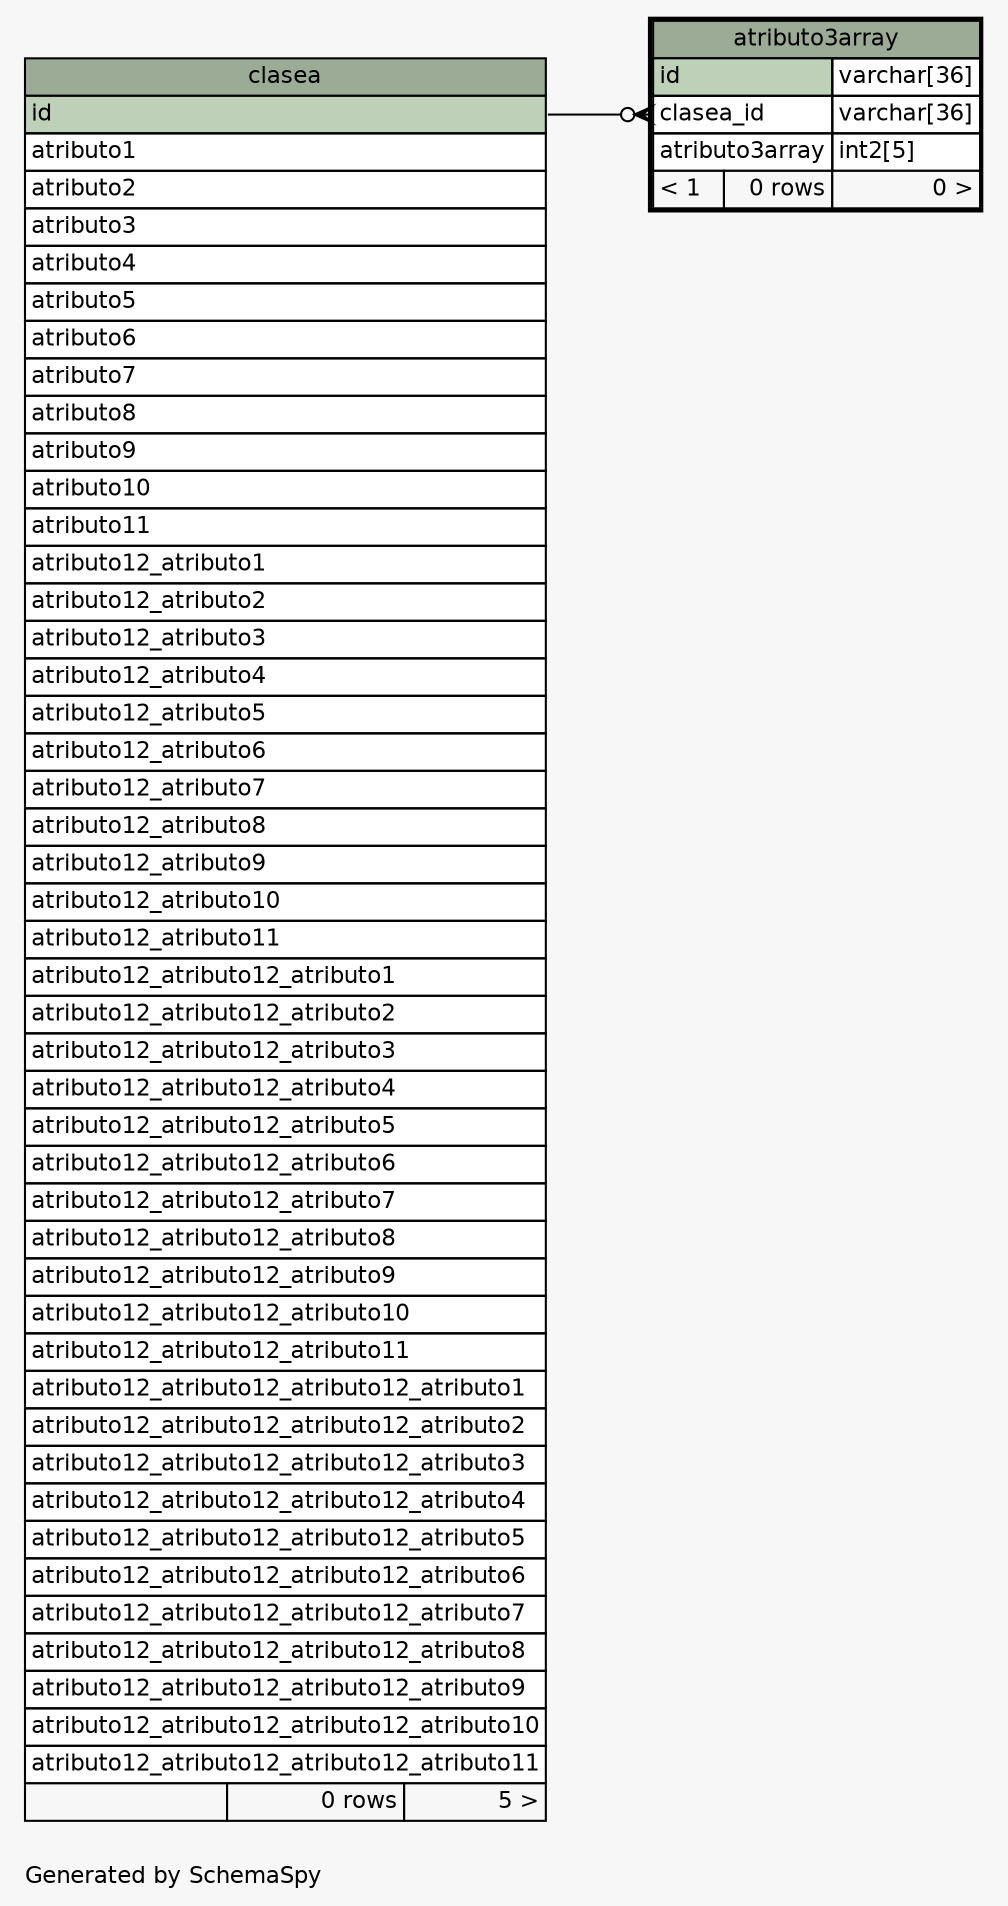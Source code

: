 // dot 2.38.0 on Windows 10 10.0
// SchemaSpy rev 590
digraph "oneDegreeRelationshipsDiagram" {
  graph [
    rankdir="RL"
    bgcolor="#f7f7f7"
    label="\nGenerated by SchemaSpy"
    labeljust="l"
    nodesep="0.18"
    ranksep="0.46"
    fontname="Helvetica"
    fontsize="11"
  ];
  node [
    fontname="Helvetica"
    fontsize="11"
    shape="plaintext"
  ];
  edge [
    arrowsize="0.8"
  ];
  "atributo3array":"clasea_id":w -> "clasea":"id":e [arrowhead=none dir=back arrowtail=crowodot];
  "atributo3array" [
    label=<
    <TABLE BORDER="2" CELLBORDER="1" CELLSPACING="0" BGCOLOR="#ffffff">
      <TR><TD COLSPAN="3" BGCOLOR="#9bab96" ALIGN="CENTER">atributo3array</TD></TR>
      <TR><TD PORT="id" COLSPAN="2" BGCOLOR="#bed1b8" ALIGN="LEFT">id</TD><TD PORT="id.type" ALIGN="LEFT">varchar[36]</TD></TR>
      <TR><TD PORT="clasea_id" COLSPAN="2" ALIGN="LEFT">clasea_id</TD><TD PORT="clasea_id.type" ALIGN="LEFT">varchar[36]</TD></TR>
      <TR><TD PORT="atributo3array" COLSPAN="2" ALIGN="LEFT">atributo3array</TD><TD PORT="atributo3array.type" ALIGN="LEFT">int2[5]</TD></TR>
      <TR><TD ALIGN="LEFT" BGCOLOR="#f7f7f7">&lt; 1</TD><TD ALIGN="RIGHT" BGCOLOR="#f7f7f7">0 rows</TD><TD ALIGN="RIGHT" BGCOLOR="#f7f7f7">0 &gt;</TD></TR>
    </TABLE>>
    URL="atributo3array.html"
    tooltip="atributo3array"
  ];
  "clasea" [
    label=<
    <TABLE BORDER="0" CELLBORDER="1" CELLSPACING="0" BGCOLOR="#ffffff">
      <TR><TD COLSPAN="3" BGCOLOR="#9bab96" ALIGN="CENTER">clasea</TD></TR>
      <TR><TD PORT="id" COLSPAN="3" BGCOLOR="#bed1b8" ALIGN="LEFT">id</TD></TR>
      <TR><TD PORT="atributo1" COLSPAN="3" ALIGN="LEFT">atributo1</TD></TR>
      <TR><TD PORT="atributo2" COLSPAN="3" ALIGN="LEFT">atributo2</TD></TR>
      <TR><TD PORT="atributo3" COLSPAN="3" ALIGN="LEFT">atributo3</TD></TR>
      <TR><TD PORT="atributo4" COLSPAN="3" ALIGN="LEFT">atributo4</TD></TR>
      <TR><TD PORT="atributo5" COLSPAN="3" ALIGN="LEFT">atributo5</TD></TR>
      <TR><TD PORT="atributo6" COLSPAN="3" ALIGN="LEFT">atributo6</TD></TR>
      <TR><TD PORT="atributo7" COLSPAN="3" ALIGN="LEFT">atributo7</TD></TR>
      <TR><TD PORT="atributo8" COLSPAN="3" ALIGN="LEFT">atributo8</TD></TR>
      <TR><TD PORT="atributo9" COLSPAN="3" ALIGN="LEFT">atributo9</TD></TR>
      <TR><TD PORT="atributo10" COLSPAN="3" ALIGN="LEFT">atributo10</TD></TR>
      <TR><TD PORT="atributo11" COLSPAN="3" ALIGN="LEFT">atributo11</TD></TR>
      <TR><TD PORT="atributo12_atributo1" COLSPAN="3" ALIGN="LEFT">atributo12_atributo1</TD></TR>
      <TR><TD PORT="atributo12_atributo2" COLSPAN="3" ALIGN="LEFT">atributo12_atributo2</TD></TR>
      <TR><TD PORT="atributo12_atributo3" COLSPAN="3" ALIGN="LEFT">atributo12_atributo3</TD></TR>
      <TR><TD PORT="atributo12_atributo4" COLSPAN="3" ALIGN="LEFT">atributo12_atributo4</TD></TR>
      <TR><TD PORT="atributo12_atributo5" COLSPAN="3" ALIGN="LEFT">atributo12_atributo5</TD></TR>
      <TR><TD PORT="atributo12_atributo6" COLSPAN="3" ALIGN="LEFT">atributo12_atributo6</TD></TR>
      <TR><TD PORT="atributo12_atributo7" COLSPAN="3" ALIGN="LEFT">atributo12_atributo7</TD></TR>
      <TR><TD PORT="atributo12_atributo8" COLSPAN="3" ALIGN="LEFT">atributo12_atributo8</TD></TR>
      <TR><TD PORT="atributo12_atributo9" COLSPAN="3" ALIGN="LEFT">atributo12_atributo9</TD></TR>
      <TR><TD PORT="atributo12_atributo10" COLSPAN="3" ALIGN="LEFT">atributo12_atributo10</TD></TR>
      <TR><TD PORT="atributo12_atributo11" COLSPAN="3" ALIGN="LEFT">atributo12_atributo11</TD></TR>
      <TR><TD PORT="atributo12_atributo12_atributo1" COLSPAN="3" ALIGN="LEFT">atributo12_atributo12_atributo1</TD></TR>
      <TR><TD PORT="atributo12_atributo12_atributo2" COLSPAN="3" ALIGN="LEFT">atributo12_atributo12_atributo2</TD></TR>
      <TR><TD PORT="atributo12_atributo12_atributo3" COLSPAN="3" ALIGN="LEFT">atributo12_atributo12_atributo3</TD></TR>
      <TR><TD PORT="atributo12_atributo12_atributo4" COLSPAN="3" ALIGN="LEFT">atributo12_atributo12_atributo4</TD></TR>
      <TR><TD PORT="atributo12_atributo12_atributo5" COLSPAN="3" ALIGN="LEFT">atributo12_atributo12_atributo5</TD></TR>
      <TR><TD PORT="atributo12_atributo12_atributo6" COLSPAN="3" ALIGN="LEFT">atributo12_atributo12_atributo6</TD></TR>
      <TR><TD PORT="atributo12_atributo12_atributo7" COLSPAN="3" ALIGN="LEFT">atributo12_atributo12_atributo7</TD></TR>
      <TR><TD PORT="atributo12_atributo12_atributo8" COLSPAN="3" ALIGN="LEFT">atributo12_atributo12_atributo8</TD></TR>
      <TR><TD PORT="atributo12_atributo12_atributo9" COLSPAN="3" ALIGN="LEFT">atributo12_atributo12_atributo9</TD></TR>
      <TR><TD PORT="atributo12_atributo12_atributo10" COLSPAN="3" ALIGN="LEFT">atributo12_atributo12_atributo10</TD></TR>
      <TR><TD PORT="atributo12_atributo12_atributo11" COLSPAN="3" ALIGN="LEFT">atributo12_atributo12_atributo11</TD></TR>
      <TR><TD PORT="atributo12_atributo12_atributo12_atributo1" COLSPAN="3" ALIGN="LEFT">atributo12_atributo12_atributo12_atributo1</TD></TR>
      <TR><TD PORT="atributo12_atributo12_atributo12_atributo2" COLSPAN="3" ALIGN="LEFT">atributo12_atributo12_atributo12_atributo2</TD></TR>
      <TR><TD PORT="atributo12_atributo12_atributo12_atributo3" COLSPAN="3" ALIGN="LEFT">atributo12_atributo12_atributo12_atributo3</TD></TR>
      <TR><TD PORT="atributo12_atributo12_atributo12_atributo4" COLSPAN="3" ALIGN="LEFT">atributo12_atributo12_atributo12_atributo4</TD></TR>
      <TR><TD PORT="atributo12_atributo12_atributo12_atributo5" COLSPAN="3" ALIGN="LEFT">atributo12_atributo12_atributo12_atributo5</TD></TR>
      <TR><TD PORT="atributo12_atributo12_atributo12_atributo6" COLSPAN="3" ALIGN="LEFT">atributo12_atributo12_atributo12_atributo6</TD></TR>
      <TR><TD PORT="atributo12_atributo12_atributo12_atributo7" COLSPAN="3" ALIGN="LEFT">atributo12_atributo12_atributo12_atributo7</TD></TR>
      <TR><TD PORT="atributo12_atributo12_atributo12_atributo8" COLSPAN="3" ALIGN="LEFT">atributo12_atributo12_atributo12_atributo8</TD></TR>
      <TR><TD PORT="atributo12_atributo12_atributo12_atributo9" COLSPAN="3" ALIGN="LEFT">atributo12_atributo12_atributo12_atributo9</TD></TR>
      <TR><TD PORT="atributo12_atributo12_atributo12_atributo10" COLSPAN="3" ALIGN="LEFT">atributo12_atributo12_atributo12_atributo10</TD></TR>
      <TR><TD PORT="atributo12_atributo12_atributo12_atributo11" COLSPAN="3" ALIGN="LEFT">atributo12_atributo12_atributo12_atributo11</TD></TR>
      <TR><TD ALIGN="LEFT" BGCOLOR="#f7f7f7">  </TD><TD ALIGN="RIGHT" BGCOLOR="#f7f7f7">0 rows</TD><TD ALIGN="RIGHT" BGCOLOR="#f7f7f7">5 &gt;</TD></TR>
    </TABLE>>
    URL="clasea.html"
    tooltip="clasea"
  ];
}
